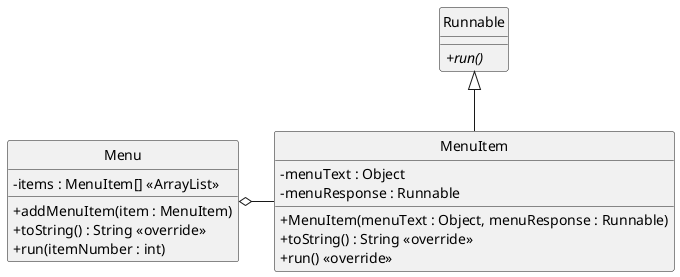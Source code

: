 @startuml
skinparam classAttributeIconSize 0
' skinparam backgroundColor #D3D3D3
hide circle

class Runnable {
  +{abstract} run()
}

class MenuItem extends Runnable {
  -menuText : Object
  -menuResponse : Runnable
  +MenuItem(menuText : Object, menuResponse : Runnable)
  +toString() : String <<override>>
  +run() <<override>>
}

class Menu {
  -items : MenuItem[] <<ArrayList>>
  +addMenuItem(item : MenuItem)
  +toString() : String <<override>>
  +run(itemNumber : int)
}

Menu o- MenuItem
@enduml
